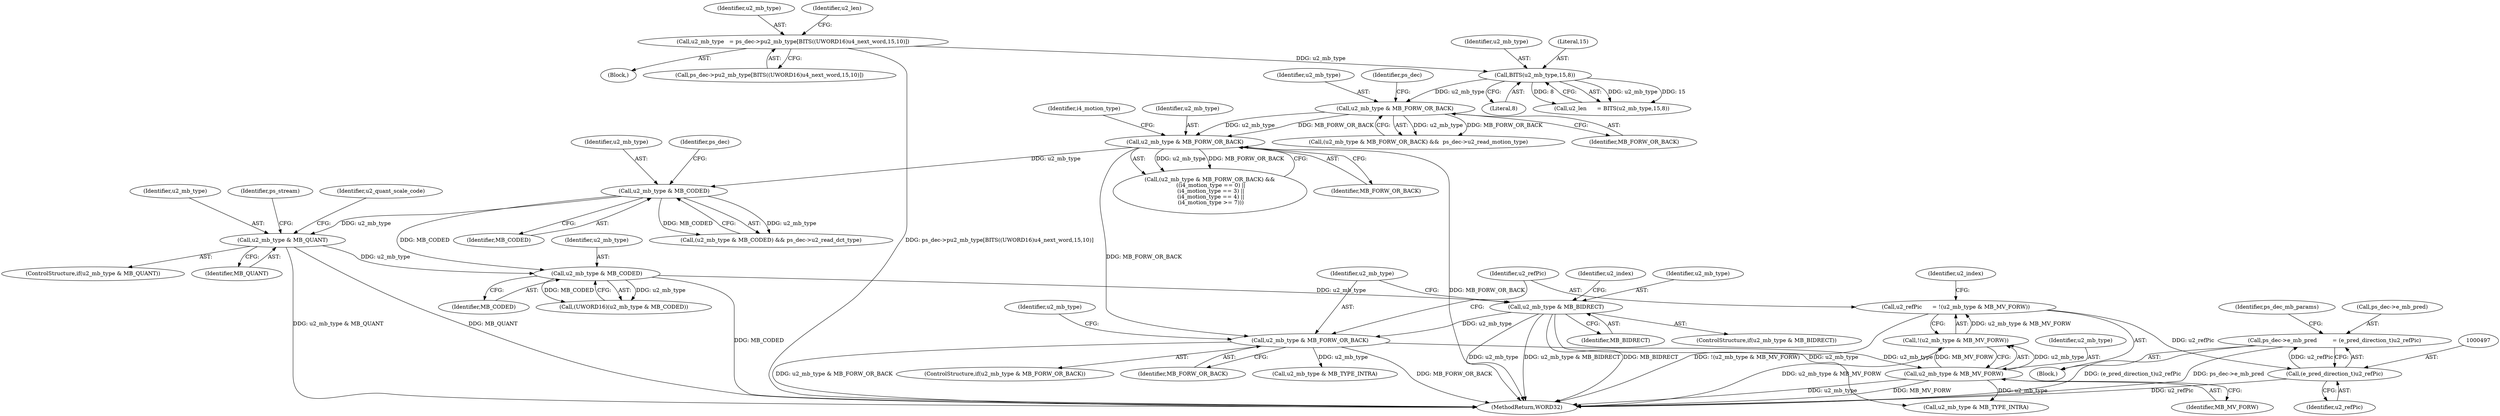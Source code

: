 digraph "0_Android_58a6822d7140137ce957c6d2fc20bae1374186c1_1@pointer" {
"1000492" [label="(Call,ps_dec->e_mb_pred         = (e_pred_direction_t)u2_refPic)"];
"1000496" [label="(Call,(e_pred_direction_t)u2_refPic)"];
"1000475" [label="(Call,u2_refPic      = !(u2_mb_type & MB_MV_FORW))"];
"1000477" [label="(Call,!(u2_mb_type & MB_MV_FORW))"];
"1000478" [label="(Call,u2_mb_type & MB_MV_FORW)"];
"1000470" [label="(Call,u2_mb_type & MB_FORW_OR_BACK)"];
"1000422" [label="(Call,u2_mb_type & MB_BIDRECT)"];
"1000418" [label="(Call,u2_mb_type & MB_CODED)"];
"1000379" [label="(Call,u2_mb_type & MB_QUANT)"];
"1000349" [label="(Call,u2_mb_type & MB_CODED)"];
"1000324" [label="(Call,u2_mb_type & MB_FORW_OR_BACK)"];
"1000287" [label="(Call,u2_mb_type & MB_FORW_OR_BACK)"];
"1000261" [label="(Call,BITS(u2_mb_type,15,8))"];
"1000247" [label="(Call,u2_mb_type   = ps_dec->pu2_mb_type[BITS((UWORD16)u4_next_word,15,10)])"];
"1000379" [label="(Call,u2_mb_type & MB_QUANT)"];
"1000528" [label="(Identifier,u2_mb_type)"];
"1000496" [label="(Call,(e_pred_direction_t)u2_refPic)"];
"1000478" [label="(Call,u2_mb_type & MB_MV_FORW)"];
"1000353" [label="(Identifier,ps_dec)"];
"1000324" [label="(Call,u2_mb_type & MB_FORW_OR_BACK)"];
"1000498" [label="(Identifier,u2_refPic)"];
"1000422" [label="(Call,u2_mb_type & MB_BIDRECT)"];
"1000378" [label="(ControlStructure,if(u2_mb_type & MB_QUANT))"];
"1000248" [label="(Identifier,u2_mb_type)"];
"1000286" [label="(Call,(u2_mb_type & MB_FORW_OR_BACK) &&  ps_dec->u2_read_motion_type)"];
"1000558" [label="(Call,u2_mb_type & MB_TYPE_INTRA)"];
"1000288" [label="(Identifier,u2_mb_type)"];
"1000477" [label="(Call,!(u2_mb_type & MB_MV_FORW))"];
"1000476" [label="(Identifier,u2_refPic)"];
"1000423" [label="(Identifier,u2_mb_type)"];
"1000329" [label="(Identifier,i4_motion_type)"];
"1000410" [label="(Identifier,ps_stream)"];
"1000289" [label="(Identifier,MB_FORW_OR_BACK)"];
"1000262" [label="(Identifier,u2_mb_type)"];
"1000385" [label="(Identifier,u2_quant_scale_code)"];
"1000323" [label="(Call,(u2_mb_type & MB_FORW_OR_BACK) &&\n ((i4_motion_type == 0) ||\n (i4_motion_type == 3) ||\n (i4_motion_type == 4) ||\n (i4_motion_type >= 7)))"];
"1000527" [label="(Call,u2_mb_type & MB_TYPE_INTRA)"];
"1000479" [label="(Identifier,u2_mb_type)"];
"1000263" [label="(Literal,15)"];
"1000483" [label="(Identifier,u2_index)"];
"1000473" [label="(Block,)"];
"1000260" [label="(Identifier,u2_len)"];
"1000259" [label="(Call,u2_len      = BITS(u2_mb_type,15,8))"];
"1000492" [label="(Call,ps_dec->e_mb_pred         = (e_pred_direction_t)u2_refPic)"];
"1000349" [label="(Call,u2_mb_type & MB_CODED)"];
"1000480" [label="(Identifier,MB_MV_FORW)"];
"1000326" [label="(Identifier,MB_FORW_OR_BACK)"];
"1000264" [label="(Literal,8)"];
"1000648" [label="(MethodReturn,WORD32)"];
"1000469" [label="(ControlStructure,if(u2_mb_type & MB_FORW_OR_BACK))"];
"1000348" [label="(Call,(u2_mb_type & MB_CODED) && ps_dec->u2_read_dct_type)"];
"1000493" [label="(Call,ps_dec->e_mb_pred)"];
"1000325" [label="(Identifier,u2_mb_type)"];
"1000247" [label="(Call,u2_mb_type   = ps_dec->pu2_mb_type[BITS((UWORD16)u4_next_word,15,10)])"];
"1000418" [label="(Call,u2_mb_type & MB_CODED)"];
"1000351" [label="(Identifier,MB_CODED)"];
"1000416" [label="(Call,(UWORD16)(u2_mb_type & MB_CODED))"];
"1000475" [label="(Call,u2_refPic      = !(u2_mb_type & MB_MV_FORW))"];
"1000291" [label="(Identifier,ps_dec)"];
"1000246" [label="(Block,)"];
"1000261" [label="(Call,BITS(u2_mb_type,15,8))"];
"1000424" [label="(Identifier,MB_BIDRECT)"];
"1000500" [label="(Identifier,ps_dec_mb_params)"];
"1000428" [label="(Identifier,u2_index)"];
"1000419" [label="(Identifier,u2_mb_type)"];
"1000471" [label="(Identifier,u2_mb_type)"];
"1000350" [label="(Identifier,u2_mb_type)"];
"1000287" [label="(Call,u2_mb_type & MB_FORW_OR_BACK)"];
"1000381" [label="(Identifier,MB_QUANT)"];
"1000420" [label="(Identifier,MB_CODED)"];
"1000472" [label="(Identifier,MB_FORW_OR_BACK)"];
"1000380" [label="(Identifier,u2_mb_type)"];
"1000470" [label="(Call,u2_mb_type & MB_FORW_OR_BACK)"];
"1000421" [label="(ControlStructure,if(u2_mb_type & MB_BIDRECT))"];
"1000249" [label="(Call,ps_dec->pu2_mb_type[BITS((UWORD16)u4_next_word,15,10)])"];
"1000492" -> "1000473"  [label="AST: "];
"1000492" -> "1000496"  [label="CFG: "];
"1000493" -> "1000492"  [label="AST: "];
"1000496" -> "1000492"  [label="AST: "];
"1000500" -> "1000492"  [label="CFG: "];
"1000492" -> "1000648"  [label="DDG: (e_pred_direction_t)u2_refPic"];
"1000492" -> "1000648"  [label="DDG: ps_dec->e_mb_pred"];
"1000496" -> "1000492"  [label="DDG: u2_refPic"];
"1000496" -> "1000498"  [label="CFG: "];
"1000497" -> "1000496"  [label="AST: "];
"1000498" -> "1000496"  [label="AST: "];
"1000496" -> "1000648"  [label="DDG: u2_refPic"];
"1000475" -> "1000496"  [label="DDG: u2_refPic"];
"1000475" -> "1000473"  [label="AST: "];
"1000475" -> "1000477"  [label="CFG: "];
"1000476" -> "1000475"  [label="AST: "];
"1000477" -> "1000475"  [label="AST: "];
"1000483" -> "1000475"  [label="CFG: "];
"1000475" -> "1000648"  [label="DDG: !(u2_mb_type & MB_MV_FORW)"];
"1000477" -> "1000475"  [label="DDG: u2_mb_type & MB_MV_FORW"];
"1000477" -> "1000478"  [label="CFG: "];
"1000478" -> "1000477"  [label="AST: "];
"1000477" -> "1000648"  [label="DDG: u2_mb_type & MB_MV_FORW"];
"1000478" -> "1000477"  [label="DDG: u2_mb_type"];
"1000478" -> "1000477"  [label="DDG: MB_MV_FORW"];
"1000478" -> "1000480"  [label="CFG: "];
"1000479" -> "1000478"  [label="AST: "];
"1000480" -> "1000478"  [label="AST: "];
"1000478" -> "1000648"  [label="DDG: u2_mb_type"];
"1000478" -> "1000648"  [label="DDG: MB_MV_FORW"];
"1000470" -> "1000478"  [label="DDG: u2_mb_type"];
"1000478" -> "1000558"  [label="DDG: u2_mb_type"];
"1000470" -> "1000469"  [label="AST: "];
"1000470" -> "1000472"  [label="CFG: "];
"1000471" -> "1000470"  [label="AST: "];
"1000472" -> "1000470"  [label="AST: "];
"1000476" -> "1000470"  [label="CFG: "];
"1000528" -> "1000470"  [label="CFG: "];
"1000470" -> "1000648"  [label="DDG: MB_FORW_OR_BACK"];
"1000470" -> "1000648"  [label="DDG: u2_mb_type & MB_FORW_OR_BACK"];
"1000422" -> "1000470"  [label="DDG: u2_mb_type"];
"1000324" -> "1000470"  [label="DDG: MB_FORW_OR_BACK"];
"1000470" -> "1000527"  [label="DDG: u2_mb_type"];
"1000422" -> "1000421"  [label="AST: "];
"1000422" -> "1000424"  [label="CFG: "];
"1000423" -> "1000422"  [label="AST: "];
"1000424" -> "1000422"  [label="AST: "];
"1000428" -> "1000422"  [label="CFG: "];
"1000471" -> "1000422"  [label="CFG: "];
"1000422" -> "1000648"  [label="DDG: u2_mb_type"];
"1000422" -> "1000648"  [label="DDG: u2_mb_type & MB_BIDRECT"];
"1000422" -> "1000648"  [label="DDG: MB_BIDRECT"];
"1000418" -> "1000422"  [label="DDG: u2_mb_type"];
"1000422" -> "1000558"  [label="DDG: u2_mb_type"];
"1000418" -> "1000416"  [label="AST: "];
"1000418" -> "1000420"  [label="CFG: "];
"1000419" -> "1000418"  [label="AST: "];
"1000420" -> "1000418"  [label="AST: "];
"1000416" -> "1000418"  [label="CFG: "];
"1000418" -> "1000648"  [label="DDG: MB_CODED"];
"1000418" -> "1000416"  [label="DDG: u2_mb_type"];
"1000418" -> "1000416"  [label="DDG: MB_CODED"];
"1000379" -> "1000418"  [label="DDG: u2_mb_type"];
"1000349" -> "1000418"  [label="DDG: MB_CODED"];
"1000379" -> "1000378"  [label="AST: "];
"1000379" -> "1000381"  [label="CFG: "];
"1000380" -> "1000379"  [label="AST: "];
"1000381" -> "1000379"  [label="AST: "];
"1000385" -> "1000379"  [label="CFG: "];
"1000410" -> "1000379"  [label="CFG: "];
"1000379" -> "1000648"  [label="DDG: u2_mb_type & MB_QUANT"];
"1000379" -> "1000648"  [label="DDG: MB_QUANT"];
"1000349" -> "1000379"  [label="DDG: u2_mb_type"];
"1000349" -> "1000348"  [label="AST: "];
"1000349" -> "1000351"  [label="CFG: "];
"1000350" -> "1000349"  [label="AST: "];
"1000351" -> "1000349"  [label="AST: "];
"1000353" -> "1000349"  [label="CFG: "];
"1000348" -> "1000349"  [label="CFG: "];
"1000349" -> "1000348"  [label="DDG: u2_mb_type"];
"1000349" -> "1000348"  [label="DDG: MB_CODED"];
"1000324" -> "1000349"  [label="DDG: u2_mb_type"];
"1000324" -> "1000323"  [label="AST: "];
"1000324" -> "1000326"  [label="CFG: "];
"1000325" -> "1000324"  [label="AST: "];
"1000326" -> "1000324"  [label="AST: "];
"1000329" -> "1000324"  [label="CFG: "];
"1000323" -> "1000324"  [label="CFG: "];
"1000324" -> "1000648"  [label="DDG: MB_FORW_OR_BACK"];
"1000324" -> "1000323"  [label="DDG: u2_mb_type"];
"1000324" -> "1000323"  [label="DDG: MB_FORW_OR_BACK"];
"1000287" -> "1000324"  [label="DDG: u2_mb_type"];
"1000287" -> "1000324"  [label="DDG: MB_FORW_OR_BACK"];
"1000287" -> "1000286"  [label="AST: "];
"1000287" -> "1000289"  [label="CFG: "];
"1000288" -> "1000287"  [label="AST: "];
"1000289" -> "1000287"  [label="AST: "];
"1000291" -> "1000287"  [label="CFG: "];
"1000286" -> "1000287"  [label="CFG: "];
"1000287" -> "1000286"  [label="DDG: u2_mb_type"];
"1000287" -> "1000286"  [label="DDG: MB_FORW_OR_BACK"];
"1000261" -> "1000287"  [label="DDG: u2_mb_type"];
"1000261" -> "1000259"  [label="AST: "];
"1000261" -> "1000264"  [label="CFG: "];
"1000262" -> "1000261"  [label="AST: "];
"1000263" -> "1000261"  [label="AST: "];
"1000264" -> "1000261"  [label="AST: "];
"1000259" -> "1000261"  [label="CFG: "];
"1000261" -> "1000259"  [label="DDG: u2_mb_type"];
"1000261" -> "1000259"  [label="DDG: 15"];
"1000261" -> "1000259"  [label="DDG: 8"];
"1000247" -> "1000261"  [label="DDG: u2_mb_type"];
"1000247" -> "1000246"  [label="AST: "];
"1000247" -> "1000249"  [label="CFG: "];
"1000248" -> "1000247"  [label="AST: "];
"1000249" -> "1000247"  [label="AST: "];
"1000260" -> "1000247"  [label="CFG: "];
"1000247" -> "1000648"  [label="DDG: ps_dec->pu2_mb_type[BITS((UWORD16)u4_next_word,15,10)]"];
}
